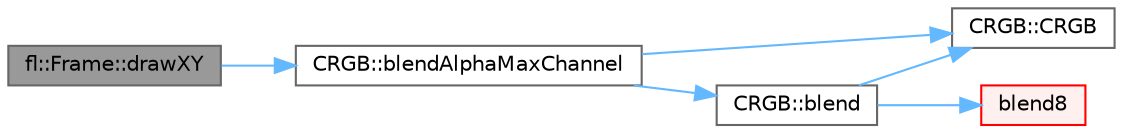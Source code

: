 digraph "fl::Frame::drawXY"
{
 // INTERACTIVE_SVG=YES
 // LATEX_PDF_SIZE
  bgcolor="transparent";
  edge [fontname=Helvetica,fontsize=10,labelfontname=Helvetica,labelfontsize=10];
  node [fontname=Helvetica,fontsize=10,shape=box,height=0.2,width=0.4];
  rankdir="LR";
  Node1 [id="Node000001",label="fl::Frame::drawXY",height=0.2,width=0.4,color="gray40", fillcolor="grey60", style="filled", fontcolor="black",tooltip=" "];
  Node1 -> Node2 [id="edge1_Node000001_Node000002",color="steelblue1",style="solid",tooltip=" "];
  Node2 [id="Node000002",label="CRGB::blendAlphaMaxChannel",height=0.2,width=0.4,color="grey40", fillcolor="white", style="filled",URL="$d7/d82/struct_c_r_g_b_aba8579ca7247cc690e8899d68e95a601.html#aba8579ca7247cc690e8899d68e95a601",tooltip=" "];
  Node2 -> Node3 [id="edge2_Node000002_Node000003",color="steelblue1",style="solid",tooltip=" "];
  Node3 [id="Node000003",label="CRGB::CRGB",height=0.2,width=0.4,color="grey40", fillcolor="white", style="filled",URL="$d7/d82/struct_c_r_g_b_a08d8e05a3fcdb88dedb886cad9cbd3fa.html#a08d8e05a3fcdb88dedb886cad9cbd3fa",tooltip="Default constructor."];
  Node2 -> Node4 [id="edge3_Node000002_Node000004",color="steelblue1",style="solid",tooltip=" "];
  Node4 [id="Node000004",label="CRGB::blend",height=0.2,width=0.4,color="grey40", fillcolor="white", style="filled",URL="$d7/d82/struct_c_r_g_b_a6348cb098a0b27f443bd1af290dafa94.html#a6348cb098a0b27f443bd1af290dafa94",tooltip=" "];
  Node4 -> Node3 [id="edge4_Node000004_Node000003",color="steelblue1",style="solid",tooltip=" "];
  Node4 -> Node5 [id="edge5_Node000004_Node000005",color="steelblue1",style="solid",tooltip=" "];
  Node5 [id="Node000005",label="blend8",height=0.2,width=0.4,color="red", fillcolor="#FFF0F0", style="filled",URL="$d5/d98/group___math_ga9a604de042246d6c87fdbfdd5578f377.html#ga9a604de042246d6c87fdbfdd5578f377",tooltip="Blend a variable proportion (0-255) of one byte to another."];
}
